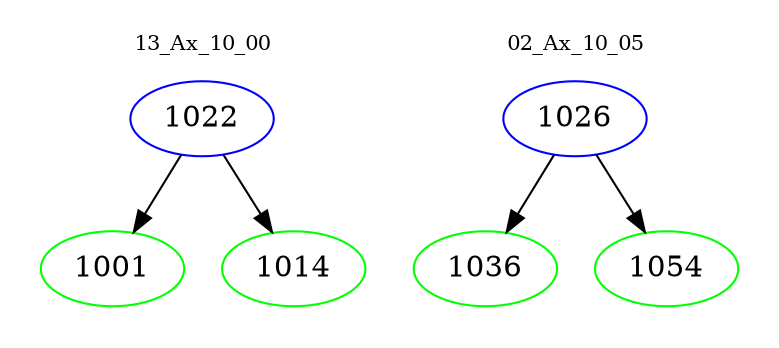digraph{
subgraph cluster_0 {
color = white
label = "13_Ax_10_00";
fontsize=10;
T0_1022 [label="1022", color="blue"]
T0_1022 -> T0_1001 [color="black"]
T0_1001 [label="1001", color="green"]
T0_1022 -> T0_1014 [color="black"]
T0_1014 [label="1014", color="green"]
}
subgraph cluster_1 {
color = white
label = "02_Ax_10_05";
fontsize=10;
T1_1026 [label="1026", color="blue"]
T1_1026 -> T1_1036 [color="black"]
T1_1036 [label="1036", color="green"]
T1_1026 -> T1_1054 [color="black"]
T1_1054 [label="1054", color="green"]
}
}
